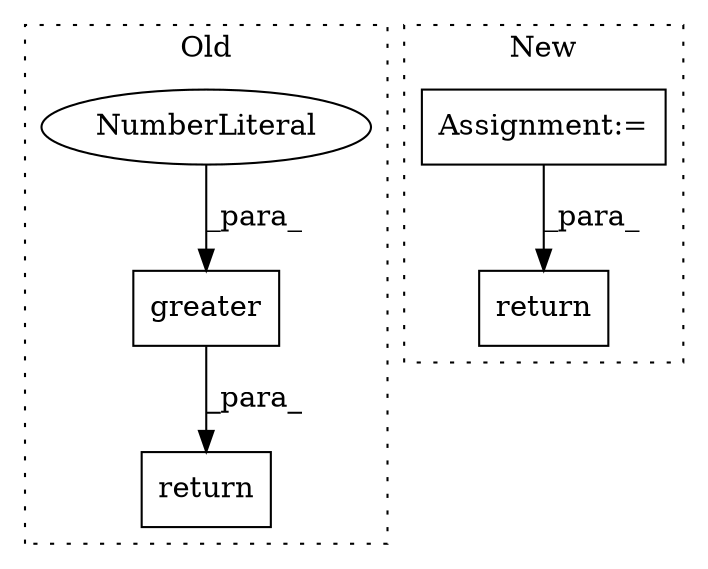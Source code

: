 digraph G {
subgraph cluster0 {
1 [label="greater" a="32" s="2908,2942" l="8,1" shape="box"];
3 [label="return" a="41" s="3660" l="7" shape="box"];
5 [label="NumberLiteral" a="34" s="2939" l="3" shape="ellipse"];
label = "Old";
style="dotted";
}
subgraph cluster1 {
2 [label="return" a="41" s="1609" l="7" shape="box"];
4 [label="Assignment:=" a="7" s="1558" l="1" shape="box"];
label = "New";
style="dotted";
}
1 -> 3 [label="_para_"];
4 -> 2 [label="_para_"];
5 -> 1 [label="_para_"];
}